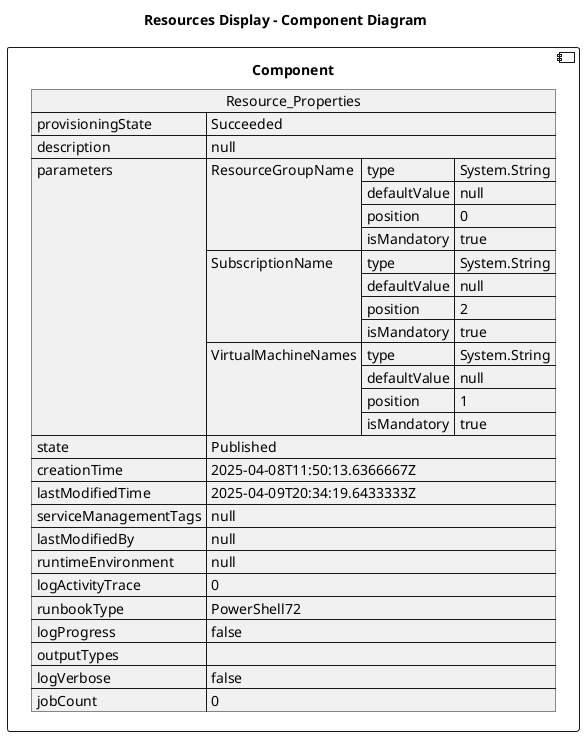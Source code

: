 @startuml

title Resources Display - Component Diagram

component Component {

json  Resource_Properties {
  "provisioningState": "Succeeded",
  "description": null,
  "parameters": {
    "ResourceGroupName": {
      "type": "System.String",
      "defaultValue": null,
      "position": 0,
      "isMandatory": true
    },
    "SubscriptionName": {
      "type": "System.String",
      "defaultValue": null,
      "position": 2,
      "isMandatory": true
    },
    "VirtualMachineNames": {
      "type": "System.String",
      "defaultValue": null,
      "position": 1,
      "isMandatory": true
    }
  },
  "state": "Published",
  "creationTime": "2025-04-08T11:50:13.6366667Z",
  "lastModifiedTime": "2025-04-09T20:34:19.6433333Z",
  "serviceManagementTags": null,
  "lastModifiedBy": null,
  "runtimeEnvironment": null,
  "logActivityTrace": 0,
  "runbookType": "PowerShell72",
  "logProgress": false,
  "outputTypes": [],
  "logVerbose": false,
  "jobCount": 0
}
}
@enduml
